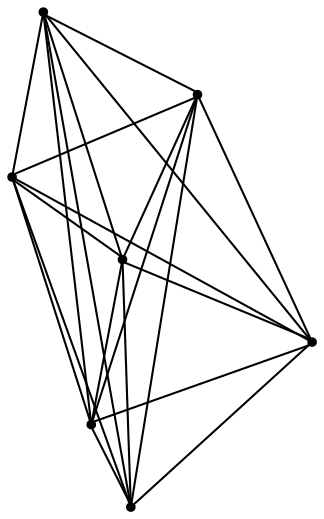 strict graph {
    splines="line";
    node [margin=0 shape=point style=filled];

    0 [label="n0"]
    1 [label="n1"]
    2 [label="n2"]
    3 [label="n3"]
    4 [label="n4"]
    5 [label="n5"]
    6 [label="n6"]

    0 -- 1
    0 -- 2
    0 -- 3
    0 -- 4
    0 -- 5
    0 -- 6
    1 -- 2
    1 -- 3
    1 -- 4
    1 -- 5
    1 -- 6
    2 -- 3
    2 -- 4
    2 -- 5
    2 -- 6
    3 -- 4
    3 -- 5
    3 -- 6
    4 -- 5
    4 -- 6
    5 -- 6
}